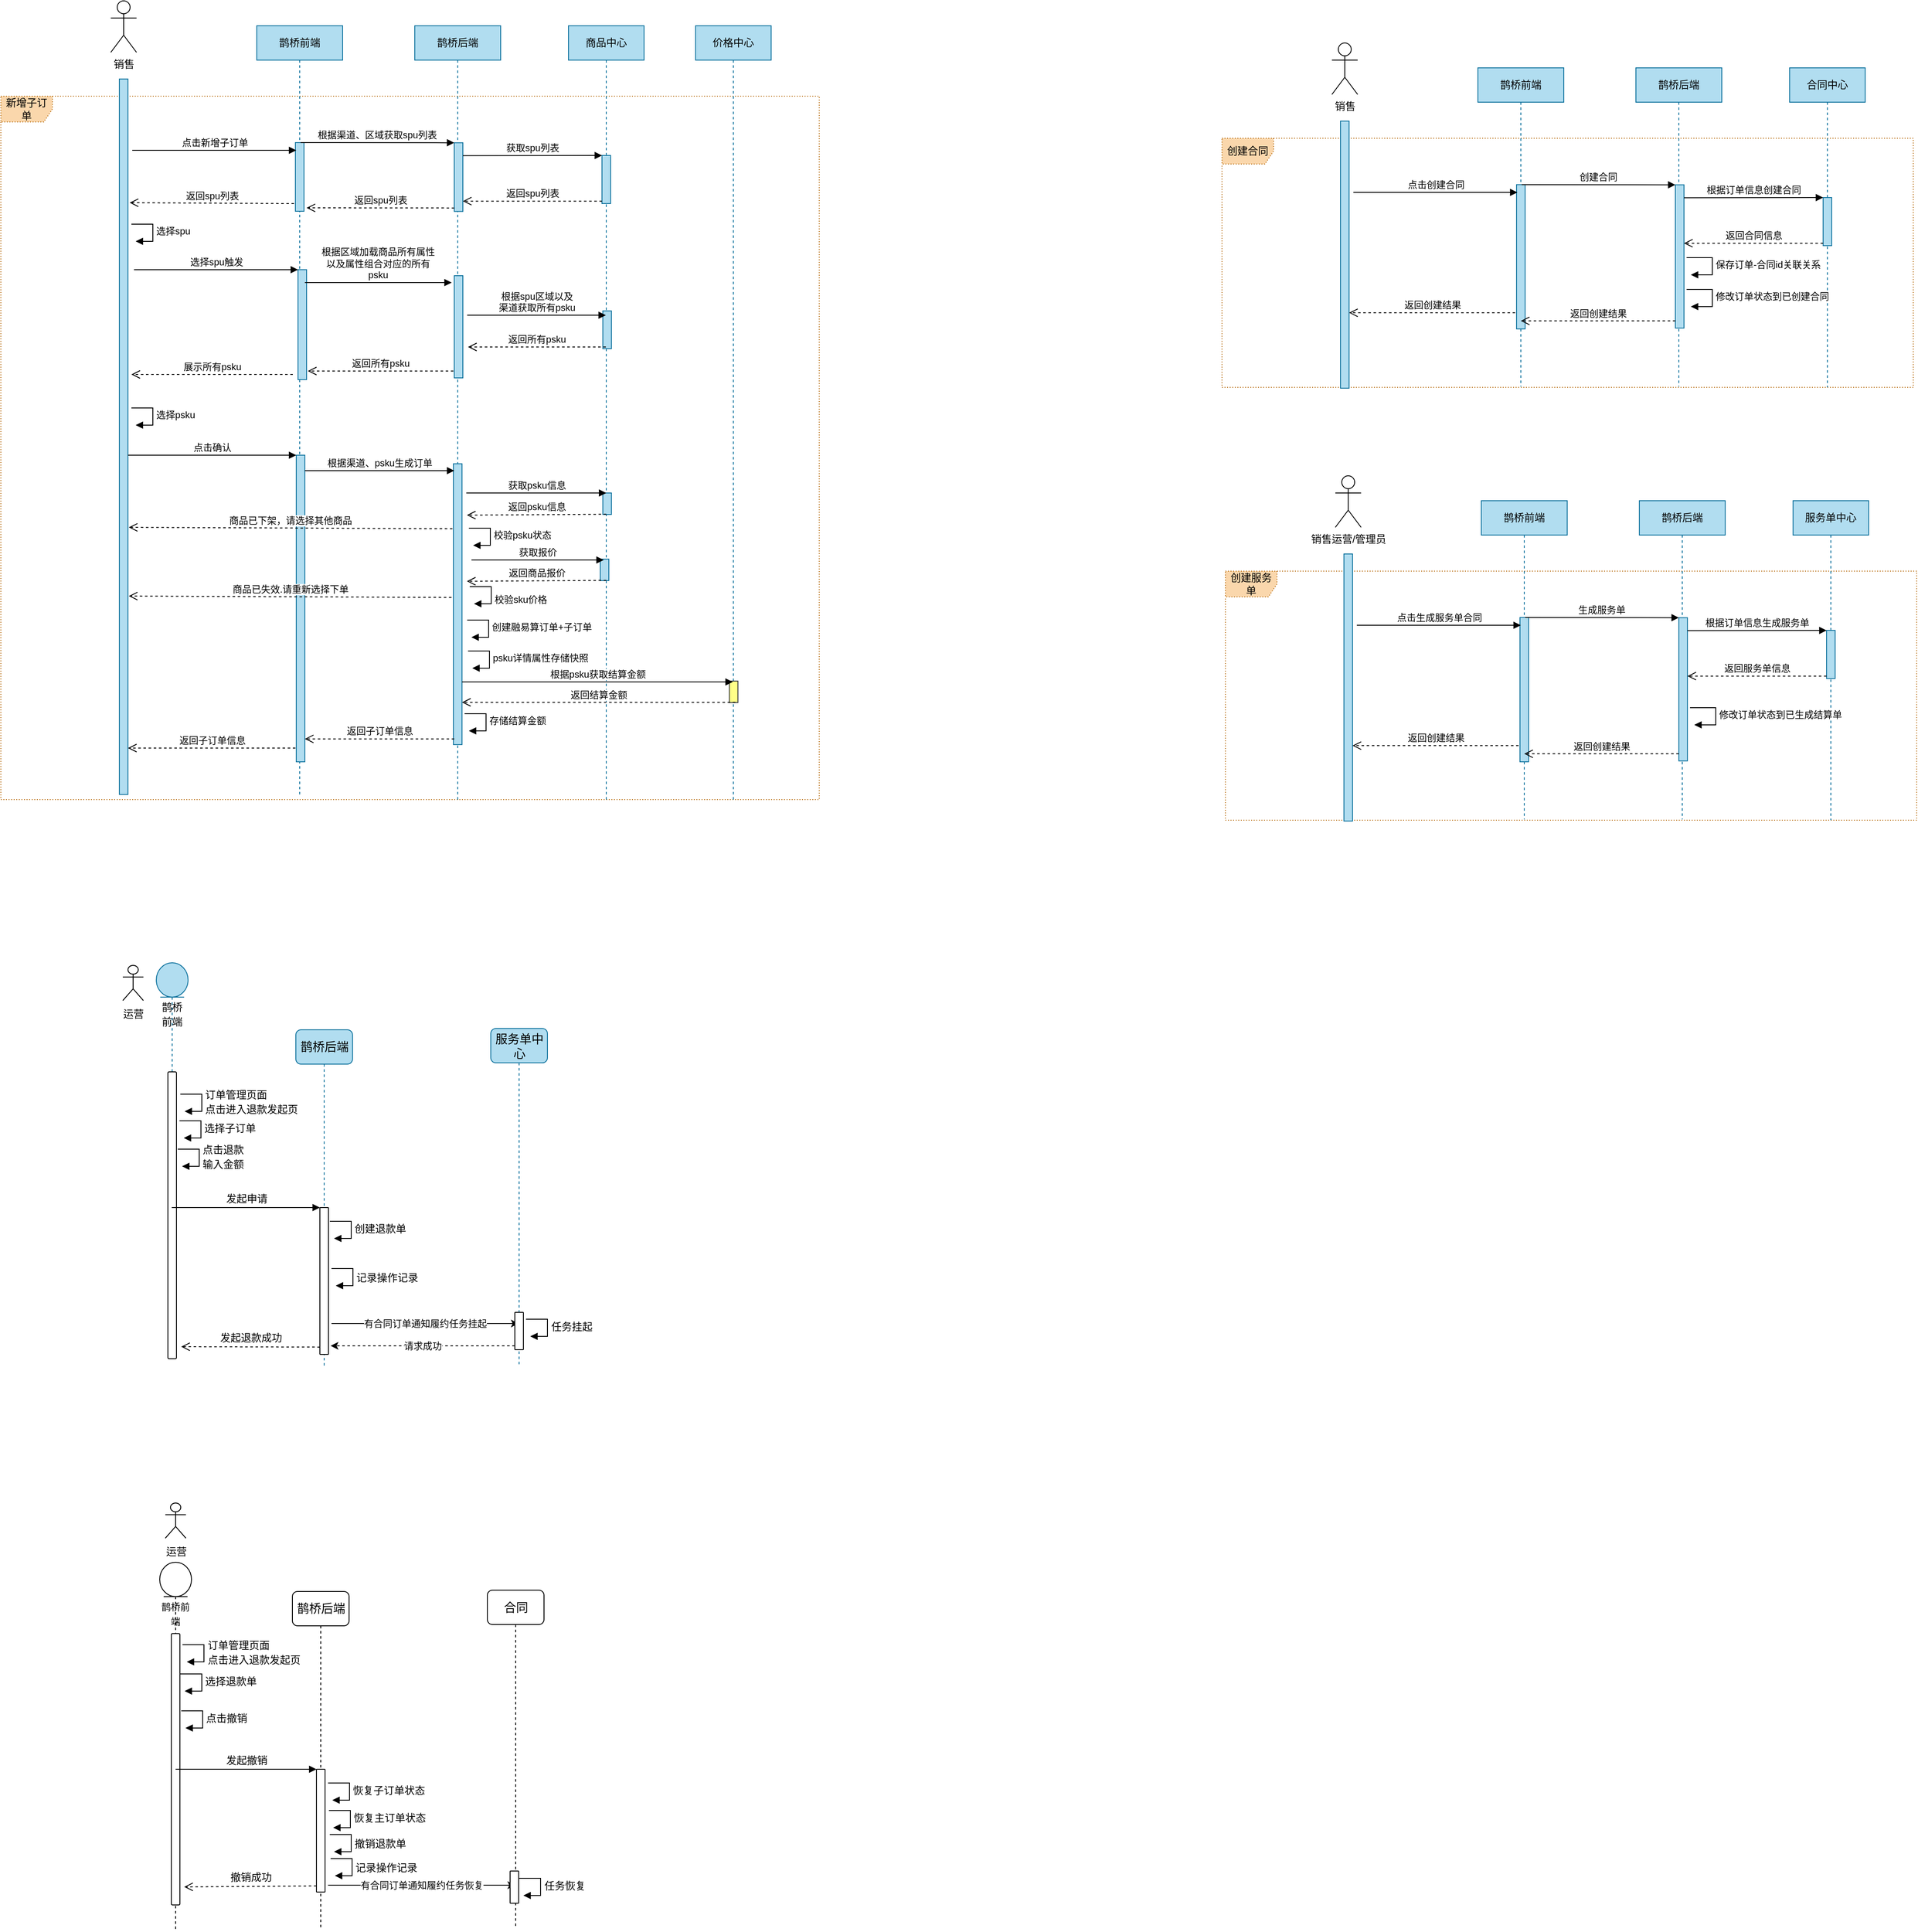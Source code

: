 <mxfile version="14.4.8" type="github">
  <diagram id="EWoy7eV_IU210vfDOsyy" name="第 1 页">
    <mxGraphModel dx="-237" dy="-1297" grid="0" gridSize="10" guides="1" tooltips="1" connect="1" arrows="1" fold="1" page="0" pageScale="1" pageWidth="827" pageHeight="1169" math="0" shadow="0">
      <root>
        <mxCell id="0" />
        <mxCell id="1" parent="0" />
        <mxCell id="JjVktP7JxLxp6lFrUHt1-1" value="新增子订单" style="shape=umlFrame;whiteSpace=wrap;html=1;fillColor=#fad7ac;strokeColor=#b46504;dashed=1;shadow=0;dashPattern=1 2;" parent="1" vertex="1">
          <mxGeometry x="1693" y="2477" width="953" height="819" as="geometry" />
        </mxCell>
        <mxCell id="JjVktP7JxLxp6lFrUHt1-2" value="鹊桥前端" style="shape=umlLifeline;perimeter=lifelinePerimeter;whiteSpace=wrap;html=1;container=1;collapsible=0;recursiveResize=0;outlineConnect=0;fillColor=#b1ddf0;strokeColor=#10739e;" parent="1" vertex="1">
          <mxGeometry x="1991" y="2395" width="100" height="897" as="geometry" />
        </mxCell>
        <mxCell id="JjVktP7JxLxp6lFrUHt1-3" value="" style="html=1;points=[];perimeter=orthogonalPerimeter;fillColor=#b1ddf0;strokeColor=#10739e;" parent="JjVktP7JxLxp6lFrUHt1-2" vertex="1">
          <mxGeometry x="45" y="136" width="10" height="80" as="geometry" />
        </mxCell>
        <mxCell id="JjVktP7JxLxp6lFrUHt1-4" value="鹊桥后端" style="shape=umlLifeline;perimeter=lifelinePerimeter;whiteSpace=wrap;html=1;container=1;collapsible=0;recursiveResize=0;outlineConnect=0;fillColor=#b1ddf0;strokeColor=#10739e;" parent="1" vertex="1">
          <mxGeometry x="2175" y="2395" width="100" height="903" as="geometry" />
        </mxCell>
        <mxCell id="JjVktP7JxLxp6lFrUHt1-5" value="" style="html=1;points=[];perimeter=orthogonalPerimeter;fillColor=#b1ddf0;strokeColor=#10739e;" parent="JjVktP7JxLxp6lFrUHt1-4" vertex="1">
          <mxGeometry x="45.99" y="136.2" width="10" height="80" as="geometry" />
        </mxCell>
        <mxCell id="JjVktP7JxLxp6lFrUHt1-6" value="根据渠道、区域获取spu列表" style="html=1;verticalAlign=bottom;endArrow=block;entryX=0;entryY=0;" parent="JjVktP7JxLxp6lFrUHt1-4" target="JjVktP7JxLxp6lFrUHt1-5" edge="1">
          <mxGeometry relative="1" as="geometry">
            <mxPoint x="-133" y="136" as="sourcePoint" />
          </mxGeometry>
        </mxCell>
        <mxCell id="JjVktP7JxLxp6lFrUHt1-7" value="" style="html=1;points=[];perimeter=orthogonalPerimeter;shadow=0;labelBackgroundColor=none;strokeColor=#10739e;fillColor=#b1ddf0;" parent="JjVktP7JxLxp6lFrUHt1-4" vertex="1">
          <mxGeometry x="45.99" y="291" width="10" height="119" as="geometry" />
        </mxCell>
        <mxCell id="JjVktP7JxLxp6lFrUHt1-8" value="" style="html=1;points=[];perimeter=orthogonalPerimeter;shadow=0;labelBackgroundColor=none;strokeColor=#10739e;fillColor=#b1ddf0;" parent="JjVktP7JxLxp6lFrUHt1-4" vertex="1">
          <mxGeometry x="45" y="510" width="10" height="327" as="geometry" />
        </mxCell>
        <mxCell id="JjVktP7JxLxp6lFrUHt1-9" value="" style="html=1;points=[];perimeter=orthogonalPerimeter;fillColor=#b1ddf0;strokeColor=#10739e;" parent="1" vertex="1">
          <mxGeometry x="1831" y="2457" width="10" height="833" as="geometry" />
        </mxCell>
        <mxCell id="JjVktP7JxLxp6lFrUHt1-10" value="销售" style="shape=umlActor;verticalLabelPosition=bottom;verticalAlign=top;html=1;" parent="1" vertex="1">
          <mxGeometry x="1821" y="2366" width="30" height="60" as="geometry" />
        </mxCell>
        <mxCell id="JjVktP7JxLxp6lFrUHt1-11" value="商品中心" style="shape=umlLifeline;perimeter=lifelinePerimeter;whiteSpace=wrap;html=1;container=1;collapsible=0;recursiveResize=0;outlineConnect=0;fillColor=#b1ddf0;strokeColor=#10739e;" parent="1" vertex="1">
          <mxGeometry x="2354" y="2395" width="88" height="901" as="geometry" />
        </mxCell>
        <mxCell id="JjVktP7JxLxp6lFrUHt1-12" value="查看订单管理订单列表" style="html=1;verticalAlign=bottom;endArrow=block;entryX=0;entryY=0;" parent="JjVktP7JxLxp6lFrUHt1-11" edge="1">
          <mxGeometry relative="1" as="geometry">
            <mxPoint x="-401" y="654" as="sourcePoint" />
          </mxGeometry>
        </mxCell>
        <mxCell id="JjVktP7JxLxp6lFrUHt1-13" value="" style="html=1;points=[];perimeter=orthogonalPerimeter;fillColor=#b1ddf0;strokeColor=#10739e;" parent="JjVktP7JxLxp6lFrUHt1-11" vertex="1">
          <mxGeometry x="39" y="151" width="10" height="56" as="geometry" />
        </mxCell>
        <mxCell id="JjVktP7JxLxp6lFrUHt1-14" value="" style="html=1;points=[];perimeter=orthogonalPerimeter;shadow=0;labelBackgroundColor=none;strokeColor=#10739e;fillColor=#b1ddf0;" parent="JjVktP7JxLxp6lFrUHt1-11" vertex="1">
          <mxGeometry x="40" y="332" width="10" height="44" as="geometry" />
        </mxCell>
        <mxCell id="JjVktP7JxLxp6lFrUHt1-15" value="" style="html=1;points=[];perimeter=orthogonalPerimeter;shadow=0;labelBackgroundColor=none;strokeColor=#10739e;fillColor=#b1ddf0;" parent="JjVktP7JxLxp6lFrUHt1-11" vertex="1">
          <mxGeometry x="40" y="544" width="10" height="25" as="geometry" />
        </mxCell>
        <mxCell id="JjVktP7JxLxp6lFrUHt1-16" value="" style="html=1;points=[];perimeter=orthogonalPerimeter;shadow=0;labelBackgroundColor=none;strokeColor=#10739e;fillColor=#b1ddf0;" parent="JjVktP7JxLxp6lFrUHt1-11" vertex="1">
          <mxGeometry x="37" y="621" width="10" height="25" as="geometry" />
        </mxCell>
        <mxCell id="JjVktP7JxLxp6lFrUHt1-17" value="返回spu列表" style="html=1;verticalAlign=bottom;endArrow=open;dashed=1;endSize=8;exitX=0;exitY=0.95;" parent="1" source="JjVktP7JxLxp6lFrUHt1-5" edge="1">
          <mxGeometry relative="1" as="geometry">
            <mxPoint x="2049" y="2607" as="targetPoint" />
          </mxGeometry>
        </mxCell>
        <mxCell id="JjVktP7JxLxp6lFrUHt1-18" value="返回spu列表" style="html=1;verticalAlign=bottom;endArrow=open;dashed=1;endSize=8;exitX=0;exitY=0.95;" parent="1" source="JjVktP7JxLxp6lFrUHt1-13" edge="1">
          <mxGeometry relative="1" as="geometry">
            <mxPoint x="2230.99" y="2599.2" as="targetPoint" />
          </mxGeometry>
        </mxCell>
        <mxCell id="JjVktP7JxLxp6lFrUHt1-19" value="获取spu列表" style="html=1;verticalAlign=bottom;endArrow=block;entryX=0;entryY=0;" parent="1" target="JjVktP7JxLxp6lFrUHt1-13" edge="1">
          <mxGeometry relative="1" as="geometry">
            <mxPoint x="2230.99" y="2546.2" as="sourcePoint" />
          </mxGeometry>
        </mxCell>
        <mxCell id="JjVktP7JxLxp6lFrUHt1-20" value="返回spu列表" style="html=1;verticalAlign=bottom;endArrow=open;dashed=1;endSize=8;exitX=-0.155;exitY=0.888;exitDx=0;exitDy=0;exitPerimeter=0;" parent="1" source="JjVktP7JxLxp6lFrUHt1-3" edge="1">
          <mxGeometry relative="1" as="geometry">
            <mxPoint x="1843" y="2601.0" as="targetPoint" />
            <mxPoint x="2014.99" y="2601.2" as="sourcePoint" />
          </mxGeometry>
        </mxCell>
        <mxCell id="JjVktP7JxLxp6lFrUHt1-21" value="选择spu" style="edgeStyle=orthogonalEdgeStyle;html=1;align=left;spacingLeft=2;endArrow=block;rounded=0;entryX=1;entryY=0;" parent="1" edge="1">
          <mxGeometry relative="1" as="geometry">
            <mxPoint x="1845" y="2626.0" as="sourcePoint" />
            <Array as="points">
              <mxPoint x="1870" y="2626" />
            </Array>
            <mxPoint x="1850" y="2646.0" as="targetPoint" />
          </mxGeometry>
        </mxCell>
        <mxCell id="JjVktP7JxLxp6lFrUHt1-22" value="" style="html=1;points=[];perimeter=orthogonalPerimeter;shadow=0;labelBackgroundColor=none;strokeColor=#10739e;fillColor=#b1ddf0;" parent="1" vertex="1">
          <mxGeometry x="2039" y="2679" width="10" height="128" as="geometry" />
        </mxCell>
        <mxCell id="JjVktP7JxLxp6lFrUHt1-23" value="选择spu触发" style="html=1;verticalAlign=bottom;endArrow=block;entryX=0;entryY=0;" parent="1" target="JjVktP7JxLxp6lFrUHt1-22" edge="1">
          <mxGeometry relative="1" as="geometry">
            <mxPoint x="1848" y="2679" as="sourcePoint" />
          </mxGeometry>
        </mxCell>
        <mxCell id="JjVktP7JxLxp6lFrUHt1-24" value="根据spu区域以及&lt;br&gt;渠道获取所有psku" style="html=1;verticalAlign=bottom;endArrow=block;" parent="1" edge="1">
          <mxGeometry relative="1" as="geometry">
            <mxPoint x="2236" y="2732" as="sourcePoint" />
            <mxPoint x="2397.5" y="2732" as="targetPoint" />
          </mxGeometry>
        </mxCell>
        <mxCell id="JjVktP7JxLxp6lFrUHt1-25" value="根据区域加载商品所有属性&lt;br&gt;以及属性组合对应的所有&lt;br&gt;psku" style="html=1;verticalAlign=bottom;endArrow=block;exitX=1.1;exitY=0.113;exitDx=0;exitDy=0;exitPerimeter=0;" parent="1" edge="1">
          <mxGeometry relative="1" as="geometry">
            <mxPoint x="2047.0" y="2694.04" as="sourcePoint" />
            <mxPoint x="2218" y="2694" as="targetPoint" />
          </mxGeometry>
        </mxCell>
        <mxCell id="JjVktP7JxLxp6lFrUHt1-27" value="返回所有psku" style="html=1;verticalAlign=bottom;endArrow=open;endSize=8;dashed=1;" parent="1" edge="1">
          <mxGeometry relative="1" as="geometry">
            <mxPoint x="2237.0" y="2769" as="targetPoint" />
            <mxPoint x="2397.5" y="2769" as="sourcePoint" />
          </mxGeometry>
        </mxCell>
        <mxCell id="JjVktP7JxLxp6lFrUHt1-28" value="返回所有psku" style="html=1;verticalAlign=bottom;endArrow=open;endSize=8;entryX=1.2;entryY=0.73;entryDx=0;entryDy=0;entryPerimeter=0;dashed=1;" parent="1" edge="1">
          <mxGeometry relative="1" as="geometry">
            <mxPoint x="2050.5" y="2797.0" as="targetPoint" />
            <mxPoint x="2220" y="2797" as="sourcePoint" />
          </mxGeometry>
        </mxCell>
        <mxCell id="JjVktP7JxLxp6lFrUHt1-29" value="展示所有psku" style="html=1;verticalAlign=bottom;endArrow=open;endSize=8;dashed=1;" parent="1" edge="1">
          <mxGeometry relative="1" as="geometry">
            <mxPoint x="1845" y="2801" as="targetPoint" />
            <mxPoint x="2033" y="2801" as="sourcePoint" />
          </mxGeometry>
        </mxCell>
        <mxCell id="JjVktP7JxLxp6lFrUHt1-33" value="选择psku" style="edgeStyle=orthogonalEdgeStyle;html=1;align=left;spacingLeft=2;endArrow=block;rounded=0;entryX=1;entryY=0;" parent="1" edge="1">
          <mxGeometry relative="1" as="geometry">
            <mxPoint x="1845" y="2840" as="sourcePoint" />
            <Array as="points">
              <mxPoint x="1870" y="2840" />
            </Array>
            <mxPoint x="1850" y="2860" as="targetPoint" />
          </mxGeometry>
        </mxCell>
        <mxCell id="JjVktP7JxLxp6lFrUHt1-35" value="" style="html=1;points=[];perimeter=orthogonalPerimeter;shadow=0;labelBackgroundColor=none;strokeColor=#10739e;fillColor=#b1ddf0;" parent="1" vertex="1">
          <mxGeometry x="2037" y="2895" width="10" height="357" as="geometry" />
        </mxCell>
        <mxCell id="JjVktP7JxLxp6lFrUHt1-36" value="校验psku状态" style="edgeStyle=orthogonalEdgeStyle;html=1;align=left;spacingLeft=2;endArrow=block;rounded=0;entryX=1;entryY=0;" parent="1" edge="1">
          <mxGeometry relative="1" as="geometry">
            <mxPoint x="2238" y="2980.0" as="sourcePoint" />
            <Array as="points">
              <mxPoint x="2263" y="2980" />
            </Array>
            <mxPoint x="2243.0" y="3000" as="targetPoint" />
          </mxGeometry>
        </mxCell>
        <mxCell id="JjVktP7JxLxp6lFrUHt1-37" value="返回子订单信息" style="html=1;verticalAlign=bottom;endArrow=open;dashed=1;endSize=8;exitX=0;exitY=0.95;" parent="1" edge="1">
          <mxGeometry relative="1" as="geometry">
            <mxPoint x="1841.0" y="3236.0" as="targetPoint" />
            <mxPoint x="2036.0" y="3236.0" as="sourcePoint" />
          </mxGeometry>
        </mxCell>
        <mxCell id="JjVktP7JxLxp6lFrUHt1-38" value="点击确认" style="html=1;verticalAlign=bottom;endArrow=block;entryX=0;entryY=0;" parent="1" target="JjVktP7JxLxp6lFrUHt1-35" edge="1">
          <mxGeometry relative="1" as="geometry">
            <mxPoint x="1841" y="2895" as="sourcePoint" />
          </mxGeometry>
        </mxCell>
        <mxCell id="JjVktP7JxLxp6lFrUHt1-39" value="返回子订单信息" style="html=1;verticalAlign=bottom;endArrow=open;dashed=1;endSize=8;exitX=0;exitY=0.95;" parent="1" edge="1">
          <mxGeometry relative="1" as="geometry">
            <mxPoint x="2047.0" y="3225.35" as="targetPoint" />
            <mxPoint x="2221" y="3225.35" as="sourcePoint" />
          </mxGeometry>
        </mxCell>
        <mxCell id="JjVktP7JxLxp6lFrUHt1-40" value="根据渠道、psku生成订单" style="html=1;verticalAlign=bottom;endArrow=block;entryX=0;entryY=0;" parent="1" edge="1">
          <mxGeometry relative="1" as="geometry">
            <mxPoint x="2047.0" y="2913.0" as="sourcePoint" />
            <mxPoint x="2221" y="2913.0" as="targetPoint" />
          </mxGeometry>
        </mxCell>
        <mxCell id="JjVktP7JxLxp6lFrUHt1-41" value="存储结算金额" style="edgeStyle=orthogonalEdgeStyle;html=1;align=left;spacingLeft=2;endArrow=block;rounded=0;entryX=1;entryY=0;" parent="1" edge="1">
          <mxGeometry relative="1" as="geometry">
            <mxPoint x="2233" y="3196.0" as="sourcePoint" />
            <Array as="points">
              <mxPoint x="2258" y="3196" />
            </Array>
            <mxPoint x="2238.0" y="3216.0" as="targetPoint" />
          </mxGeometry>
        </mxCell>
        <mxCell id="JjVktP7JxLxp6lFrUHt1-42" value="返回psku信息" style="html=1;verticalAlign=bottom;endArrow=open;dashed=1;endSize=8;exitX=0;exitY=0.95;entryX=1.07;entryY=0.478;entryDx=0;entryDy=0;entryPerimeter=0;" parent="1" edge="1">
          <mxGeometry relative="1" as="geometry">
            <mxPoint x="2235.7" y="2964.814" as="targetPoint" />
            <mxPoint x="2398" y="2963.75" as="sourcePoint" />
          </mxGeometry>
        </mxCell>
        <mxCell id="JjVktP7JxLxp6lFrUHt1-43" value="获取psku信息" style="html=1;verticalAlign=bottom;endArrow=block;entryX=0;entryY=0;" parent="1" edge="1">
          <mxGeometry relative="1" as="geometry">
            <mxPoint x="2235" y="2939" as="sourcePoint" />
            <mxPoint x="2398" y="2939" as="targetPoint" />
          </mxGeometry>
        </mxCell>
        <mxCell id="JjVktP7JxLxp6lFrUHt1-44" value="创建融易算订单+子订单" style="edgeStyle=orthogonalEdgeStyle;html=1;align=left;spacingLeft=2;endArrow=block;rounded=0;entryX=1;entryY=0;" parent="1" edge="1">
          <mxGeometry relative="1" as="geometry">
            <mxPoint x="2236" y="3087" as="sourcePoint" />
            <Array as="points">
              <mxPoint x="2261" y="3087" />
            </Array>
            <mxPoint x="2241.0" y="3107" as="targetPoint" />
          </mxGeometry>
        </mxCell>
        <mxCell id="JjVktP7JxLxp6lFrUHt1-45" value="商品已下架，请选择其他商品" style="html=1;verticalAlign=bottom;endArrow=open;dashed=1;endSize=8;exitX=-0.11;exitY=0.384;exitDx=0;exitDy=0;exitPerimeter=0;" parent="1" edge="1">
          <mxGeometry relative="1" as="geometry">
            <mxPoint x="2218.9" y="2980.6" as="sourcePoint" />
            <mxPoint x="1842.0" y="2979" as="targetPoint" />
          </mxGeometry>
        </mxCell>
        <mxCell id="JjVktP7JxLxp6lFrUHt1-46" value="返回商品报价" style="html=1;verticalAlign=bottom;endArrow=open;dashed=1;endSize=8;exitX=0;exitY=0.95;entryX=1.07;entryY=0.478;entryDx=0;entryDy=0;entryPerimeter=0;" parent="1" edge="1">
          <mxGeometry relative="1" as="geometry">
            <mxPoint x="2235.7" y="3041.814" as="targetPoint" />
            <mxPoint x="2398" y="3040.75" as="sourcePoint" />
          </mxGeometry>
        </mxCell>
        <mxCell id="JjVktP7JxLxp6lFrUHt1-47" value="获取报价" style="html=1;verticalAlign=bottom;endArrow=block;" parent="1" edge="1">
          <mxGeometry relative="1" as="geometry">
            <mxPoint x="2241" y="3017" as="sourcePoint" />
            <mxPoint x="2395" y="3017" as="targetPoint" />
          </mxGeometry>
        </mxCell>
        <mxCell id="JjVktP7JxLxp6lFrUHt1-48" value="&lt;br&gt;校验sku价格" style="edgeStyle=orthogonalEdgeStyle;html=1;align=left;spacingLeft=2;endArrow=block;rounded=0;entryX=1;entryY=0;" parent="1" edge="1">
          <mxGeometry relative="1" as="geometry">
            <mxPoint x="2239" y="3048.0" as="sourcePoint" />
            <Array as="points">
              <mxPoint x="2264" y="3048" />
            </Array>
            <mxPoint x="2244.0" y="3068.0" as="targetPoint" />
          </mxGeometry>
        </mxCell>
        <mxCell id="JjVktP7JxLxp6lFrUHt1-49" value="商品已失效.请重新选择下单" style="html=1;verticalAlign=bottom;endArrow=open;dashed=1;endSize=8;exitX=-0.222;exitY=0.675;exitDx=0;exitDy=0;exitPerimeter=0;" parent="1" edge="1">
          <mxGeometry relative="1" as="geometry">
            <mxPoint x="2217.78" y="3060.625" as="sourcePoint" />
            <mxPoint x="1842.0" y="3059" as="targetPoint" />
          </mxGeometry>
        </mxCell>
        <mxCell id="JjVktP7JxLxp6lFrUHt1-50" value="&lt;span style=&quot;text-align: left&quot;&gt;点击新增子订单&lt;/span&gt;" style="html=1;verticalAlign=bottom;endArrow=block;entryX=0;entryY=0;" parent="1" edge="1">
          <mxGeometry relative="1" as="geometry">
            <mxPoint x="1846" y="2540" as="sourcePoint" />
            <mxPoint x="2037.0" y="2540" as="targetPoint" />
          </mxGeometry>
        </mxCell>
        <mxCell id="JjVktP7JxLxp6lFrUHt1-51" value="价格中心" style="shape=umlLifeline;perimeter=lifelinePerimeter;whiteSpace=wrap;html=1;container=1;collapsible=0;recursiveResize=0;outlineConnect=0;fillColor=#b1ddf0;strokeColor=#10739e;" parent="1" vertex="1">
          <mxGeometry x="2502" y="2395" width="88" height="903" as="geometry" />
        </mxCell>
        <mxCell id="JjVktP7JxLxp6lFrUHt1-52" value="查看订单管理订单列表" style="html=1;verticalAlign=bottom;endArrow=block;entryX=0;entryY=0;" parent="JjVktP7JxLxp6lFrUHt1-51" edge="1">
          <mxGeometry relative="1" as="geometry">
            <mxPoint x="-401" y="654" as="sourcePoint" />
          </mxGeometry>
        </mxCell>
        <mxCell id="JjVktP7JxLxp6lFrUHt1-60" value="" style="html=1;points=[];perimeter=orthogonalPerimeter;shadow=0;labelBackgroundColor=none;strokeColor=#36393d;fillColor=#ffff88;" parent="JjVktP7JxLxp6lFrUHt1-51" vertex="1">
          <mxGeometry x="39.3" y="763" width="10" height="25" as="geometry" />
        </mxCell>
        <mxCell id="JjVktP7JxLxp6lFrUHt1-61" value="返回结算金额" style="html=1;verticalAlign=bottom;endArrow=open;dashed=1;endSize=8;exitX=0;exitY=0.95;" parent="JjVktP7JxLxp6lFrUHt1-51" edge="1">
          <mxGeometry relative="1" as="geometry">
            <mxPoint x="-272" y="787.75" as="targetPoint" />
            <mxPoint x="46.3" y="787.75" as="sourcePoint" />
          </mxGeometry>
        </mxCell>
        <mxCell id="JjVktP7JxLxp6lFrUHt1-62" value="根据psku获取结算金额" style="html=1;verticalAlign=bottom;endArrow=block;" parent="JjVktP7JxLxp6lFrUHt1-51" edge="1">
          <mxGeometry relative="1" as="geometry">
            <mxPoint x="-272" y="764" as="sourcePoint" />
            <mxPoint x="43.3" y="764" as="targetPoint" />
          </mxGeometry>
        </mxCell>
        <mxCell id="JjVktP7JxLxp6lFrUHt1-63" value="psku详情属性存储快照" style="edgeStyle=orthogonalEdgeStyle;html=1;align=left;spacingLeft=2;endArrow=block;rounded=0;entryX=1;entryY=0;" parent="1" edge="1">
          <mxGeometry relative="1" as="geometry">
            <mxPoint x="2237" y="3123.0" as="sourcePoint" />
            <Array as="points">
              <mxPoint x="2262" y="3123" />
            </Array>
            <mxPoint x="2242.0" y="3143.0" as="targetPoint" />
          </mxGeometry>
        </mxCell>
        <mxCell id="HrzSHO9EZ1o8D34AMA1Z-1" value="创建合同" style="shape=umlFrame;whiteSpace=wrap;html=1;fillColor=#fad7ac;strokeColor=#b46504;dashed=1;shadow=0;dashPattern=1 2;" vertex="1" parent="1">
          <mxGeometry x="3115" y="2526" width="805" height="290" as="geometry" />
        </mxCell>
        <mxCell id="HrzSHO9EZ1o8D34AMA1Z-2" value="鹊桥前端" style="shape=umlLifeline;perimeter=lifelinePerimeter;whiteSpace=wrap;html=1;container=1;collapsible=0;recursiveResize=0;outlineConnect=0;fillColor=#b1ddf0;strokeColor=#10739e;" vertex="1" parent="1">
          <mxGeometry x="3413" y="2444" width="100" height="371" as="geometry" />
        </mxCell>
        <mxCell id="HrzSHO9EZ1o8D34AMA1Z-3" value="" style="html=1;points=[];perimeter=orthogonalPerimeter;fillColor=#b1ddf0;strokeColor=#10739e;" vertex="1" parent="HrzSHO9EZ1o8D34AMA1Z-2">
          <mxGeometry x="45" y="136" width="10" height="168" as="geometry" />
        </mxCell>
        <mxCell id="HrzSHO9EZ1o8D34AMA1Z-4" value="鹊桥后端" style="shape=umlLifeline;perimeter=lifelinePerimeter;whiteSpace=wrap;html=1;container=1;collapsible=0;recursiveResize=0;outlineConnect=0;fillColor=#b1ddf0;strokeColor=#10739e;" vertex="1" parent="1">
          <mxGeometry x="3597" y="2444" width="100" height="371" as="geometry" />
        </mxCell>
        <mxCell id="HrzSHO9EZ1o8D34AMA1Z-5" value="" style="html=1;points=[];perimeter=orthogonalPerimeter;fillColor=#b1ddf0;strokeColor=#10739e;" vertex="1" parent="HrzSHO9EZ1o8D34AMA1Z-4">
          <mxGeometry x="45.99" y="136.2" width="10" height="166.8" as="geometry" />
        </mxCell>
        <mxCell id="HrzSHO9EZ1o8D34AMA1Z-6" value="创建合同" style="html=1;verticalAlign=bottom;endArrow=block;entryX=0;entryY=0;" edge="1" parent="HrzSHO9EZ1o8D34AMA1Z-4" target="HrzSHO9EZ1o8D34AMA1Z-5">
          <mxGeometry relative="1" as="geometry">
            <mxPoint x="-133" y="136" as="sourcePoint" />
          </mxGeometry>
        </mxCell>
        <mxCell id="HrzSHO9EZ1o8D34AMA1Z-9" value="" style="html=1;points=[];perimeter=orthogonalPerimeter;fillColor=#b1ddf0;strokeColor=#10739e;" vertex="1" parent="1">
          <mxGeometry x="3253" y="2506" width="10" height="311" as="geometry" />
        </mxCell>
        <mxCell id="HrzSHO9EZ1o8D34AMA1Z-10" value="销售" style="shape=umlActor;verticalLabelPosition=bottom;verticalAlign=top;html=1;" vertex="1" parent="1">
          <mxGeometry x="3243" y="2415" width="30" height="60" as="geometry" />
        </mxCell>
        <mxCell id="HrzSHO9EZ1o8D34AMA1Z-11" value="合同中心" style="shape=umlLifeline;perimeter=lifelinePerimeter;whiteSpace=wrap;html=1;container=1;collapsible=0;recursiveResize=0;outlineConnect=0;fillColor=#b1ddf0;strokeColor=#10739e;" vertex="1" parent="1">
          <mxGeometry x="3776" y="2444" width="88" height="372" as="geometry" />
        </mxCell>
        <mxCell id="HrzSHO9EZ1o8D34AMA1Z-12" value="查看订单管理订单列表" style="html=1;verticalAlign=bottom;endArrow=block;entryX=0;entryY=0;" edge="1" parent="HrzSHO9EZ1o8D34AMA1Z-11">
          <mxGeometry relative="1" as="geometry">
            <mxPoint x="-401" y="654" as="sourcePoint" />
          </mxGeometry>
        </mxCell>
        <mxCell id="HrzSHO9EZ1o8D34AMA1Z-13" value="" style="html=1;points=[];perimeter=orthogonalPerimeter;fillColor=#b1ddf0;strokeColor=#10739e;" vertex="1" parent="HrzSHO9EZ1o8D34AMA1Z-11">
          <mxGeometry x="39" y="151" width="10" height="56" as="geometry" />
        </mxCell>
        <mxCell id="HrzSHO9EZ1o8D34AMA1Z-17" value="返回创建结果" style="html=1;verticalAlign=bottom;endArrow=open;dashed=1;endSize=8;exitX=0;exitY=0.95;" edge="1" parent="1" source="HrzSHO9EZ1o8D34AMA1Z-5" target="HrzSHO9EZ1o8D34AMA1Z-2">
          <mxGeometry relative="1" as="geometry">
            <mxPoint x="3471" y="2656" as="targetPoint" />
          </mxGeometry>
        </mxCell>
        <mxCell id="HrzSHO9EZ1o8D34AMA1Z-18" value="返回合同信息" style="html=1;verticalAlign=bottom;endArrow=open;dashed=1;endSize=8;exitX=0;exitY=0.95;" edge="1" parent="1" source="HrzSHO9EZ1o8D34AMA1Z-13">
          <mxGeometry relative="1" as="geometry">
            <mxPoint x="3652.99" y="2648.2" as="targetPoint" />
          </mxGeometry>
        </mxCell>
        <mxCell id="HrzSHO9EZ1o8D34AMA1Z-19" value="根据订单信息创建合同" style="html=1;verticalAlign=bottom;endArrow=block;entryX=0;entryY=0;" edge="1" parent="1" target="HrzSHO9EZ1o8D34AMA1Z-13">
          <mxGeometry relative="1" as="geometry">
            <mxPoint x="3652.99" y="2595.2" as="sourcePoint" />
          </mxGeometry>
        </mxCell>
        <mxCell id="HrzSHO9EZ1o8D34AMA1Z-20" value="返回创建结果" style="html=1;verticalAlign=bottom;endArrow=open;dashed=1;endSize=8;exitX=-0.155;exitY=0.888;exitDx=0;exitDy=0;exitPerimeter=0;" edge="1" parent="1" source="HrzSHO9EZ1o8D34AMA1Z-3" target="HrzSHO9EZ1o8D34AMA1Z-9">
          <mxGeometry relative="1" as="geometry">
            <mxPoint x="3265" y="2650.0" as="targetPoint" />
            <mxPoint x="3436.99" y="2650.2" as="sourcePoint" />
          </mxGeometry>
        </mxCell>
        <mxCell id="HrzSHO9EZ1o8D34AMA1Z-45" value="&lt;span style=&quot;text-align: left&quot;&gt;点击创建合同&lt;/span&gt;" style="html=1;verticalAlign=bottom;endArrow=block;entryX=0;entryY=0;" edge="1" parent="1">
          <mxGeometry relative="1" as="geometry">
            <mxPoint x="3268" y="2589" as="sourcePoint" />
            <mxPoint x="3459.0" y="2589" as="targetPoint" />
          </mxGeometry>
        </mxCell>
        <mxCell id="HrzSHO9EZ1o8D34AMA1Z-53" value="修改订单状态到已创建合同" style="edgeStyle=orthogonalEdgeStyle;html=1;align=left;spacingLeft=2;endArrow=block;rounded=0;entryX=1;entryY=0;" edge="1" parent="1">
          <mxGeometry relative="1" as="geometry">
            <mxPoint x="3656" y="2702" as="sourcePoint" />
            <Array as="points">
              <mxPoint x="3686" y="2702" />
            </Array>
            <mxPoint x="3661" y="2722" as="targetPoint" />
          </mxGeometry>
        </mxCell>
        <mxCell id="HrzSHO9EZ1o8D34AMA1Z-54" value="保存订单-合同id关联关系" style="edgeStyle=orthogonalEdgeStyle;html=1;align=left;spacingLeft=2;endArrow=block;rounded=0;entryX=1;entryY=0;" edge="1" parent="1">
          <mxGeometry relative="1" as="geometry">
            <mxPoint x="3656" y="2665" as="sourcePoint" />
            <Array as="points">
              <mxPoint x="3686" y="2665" />
            </Array>
            <mxPoint x="3661" y="2685" as="targetPoint" />
          </mxGeometry>
        </mxCell>
        <mxCell id="HrzSHO9EZ1o8D34AMA1Z-56" value="创建服务单" style="shape=umlFrame;whiteSpace=wrap;html=1;fillColor=#fad7ac;strokeColor=#b46504;dashed=1;shadow=0;dashPattern=1 2;" vertex="1" parent="1">
          <mxGeometry x="3119" y="3030" width="805" height="290" as="geometry" />
        </mxCell>
        <mxCell id="HrzSHO9EZ1o8D34AMA1Z-57" value="鹊桥前端" style="shape=umlLifeline;perimeter=lifelinePerimeter;whiteSpace=wrap;html=1;container=1;collapsible=0;recursiveResize=0;outlineConnect=0;fillColor=#b1ddf0;strokeColor=#10739e;" vertex="1" parent="1">
          <mxGeometry x="3417" y="2948" width="100" height="371" as="geometry" />
        </mxCell>
        <mxCell id="HrzSHO9EZ1o8D34AMA1Z-58" value="" style="html=1;points=[];perimeter=orthogonalPerimeter;fillColor=#b1ddf0;strokeColor=#10739e;" vertex="1" parent="HrzSHO9EZ1o8D34AMA1Z-57">
          <mxGeometry x="45" y="136" width="10" height="168" as="geometry" />
        </mxCell>
        <mxCell id="HrzSHO9EZ1o8D34AMA1Z-59" value="鹊桥后端" style="shape=umlLifeline;perimeter=lifelinePerimeter;whiteSpace=wrap;html=1;container=1;collapsible=0;recursiveResize=0;outlineConnect=0;fillColor=#b1ddf0;strokeColor=#10739e;" vertex="1" parent="1">
          <mxGeometry x="3601" y="2948" width="100" height="371" as="geometry" />
        </mxCell>
        <mxCell id="HrzSHO9EZ1o8D34AMA1Z-60" value="" style="html=1;points=[];perimeter=orthogonalPerimeter;fillColor=#b1ddf0;strokeColor=#10739e;" vertex="1" parent="HrzSHO9EZ1o8D34AMA1Z-59">
          <mxGeometry x="45.99" y="136.2" width="10" height="166.8" as="geometry" />
        </mxCell>
        <mxCell id="HrzSHO9EZ1o8D34AMA1Z-61" value="生成服务单" style="html=1;verticalAlign=bottom;endArrow=block;entryX=0;entryY=0;" edge="1" parent="HrzSHO9EZ1o8D34AMA1Z-59" target="HrzSHO9EZ1o8D34AMA1Z-60">
          <mxGeometry relative="1" as="geometry">
            <mxPoint x="-133" y="136" as="sourcePoint" />
          </mxGeometry>
        </mxCell>
        <mxCell id="HrzSHO9EZ1o8D34AMA1Z-62" value="" style="html=1;points=[];perimeter=orthogonalPerimeter;fillColor=#b1ddf0;strokeColor=#10739e;" vertex="1" parent="1">
          <mxGeometry x="3257" y="3010" width="10" height="311" as="geometry" />
        </mxCell>
        <mxCell id="HrzSHO9EZ1o8D34AMA1Z-63" value="销售运营/管理员" style="shape=umlActor;verticalLabelPosition=bottom;verticalAlign=top;html=1;" vertex="1" parent="1">
          <mxGeometry x="3247" y="2919" width="30" height="60" as="geometry" />
        </mxCell>
        <mxCell id="HrzSHO9EZ1o8D34AMA1Z-64" value="服务单中心" style="shape=umlLifeline;perimeter=lifelinePerimeter;whiteSpace=wrap;html=1;container=1;collapsible=0;recursiveResize=0;outlineConnect=0;fillColor=#b1ddf0;strokeColor=#10739e;" vertex="1" parent="1">
          <mxGeometry x="3780" y="2948" width="88" height="372" as="geometry" />
        </mxCell>
        <mxCell id="HrzSHO9EZ1o8D34AMA1Z-65" value="查看订单管理订单列表" style="html=1;verticalAlign=bottom;endArrow=block;entryX=0;entryY=0;" edge="1" parent="HrzSHO9EZ1o8D34AMA1Z-64">
          <mxGeometry relative="1" as="geometry">
            <mxPoint x="-401" y="654" as="sourcePoint" />
          </mxGeometry>
        </mxCell>
        <mxCell id="HrzSHO9EZ1o8D34AMA1Z-66" value="" style="html=1;points=[];perimeter=orthogonalPerimeter;fillColor=#b1ddf0;strokeColor=#10739e;" vertex="1" parent="HrzSHO9EZ1o8D34AMA1Z-64">
          <mxGeometry x="39" y="151" width="10" height="56" as="geometry" />
        </mxCell>
        <mxCell id="HrzSHO9EZ1o8D34AMA1Z-67" value="返回创建结果" style="html=1;verticalAlign=bottom;endArrow=open;dashed=1;endSize=8;exitX=0;exitY=0.95;" edge="1" parent="1" source="HrzSHO9EZ1o8D34AMA1Z-60" target="HrzSHO9EZ1o8D34AMA1Z-57">
          <mxGeometry relative="1" as="geometry">
            <mxPoint x="3475" y="3160" as="targetPoint" />
          </mxGeometry>
        </mxCell>
        <mxCell id="HrzSHO9EZ1o8D34AMA1Z-68" value="返回服务单信息" style="html=1;verticalAlign=bottom;endArrow=open;dashed=1;endSize=8;exitX=0;exitY=0.95;" edge="1" parent="1" source="HrzSHO9EZ1o8D34AMA1Z-66">
          <mxGeometry relative="1" as="geometry">
            <mxPoint x="3656.99" y="3152.2" as="targetPoint" />
          </mxGeometry>
        </mxCell>
        <mxCell id="HrzSHO9EZ1o8D34AMA1Z-69" value="根据订单信息生成服务单" style="html=1;verticalAlign=bottom;endArrow=block;entryX=0;entryY=0;" edge="1" parent="1" target="HrzSHO9EZ1o8D34AMA1Z-66">
          <mxGeometry relative="1" as="geometry">
            <mxPoint x="3656.99" y="3099.2" as="sourcePoint" />
          </mxGeometry>
        </mxCell>
        <mxCell id="HrzSHO9EZ1o8D34AMA1Z-70" value="返回创建结果" style="html=1;verticalAlign=bottom;endArrow=open;dashed=1;endSize=8;exitX=-0.155;exitY=0.888;exitDx=0;exitDy=0;exitPerimeter=0;" edge="1" parent="1" source="HrzSHO9EZ1o8D34AMA1Z-58" target="HrzSHO9EZ1o8D34AMA1Z-62">
          <mxGeometry relative="1" as="geometry">
            <mxPoint x="3269" y="3154.0" as="targetPoint" />
            <mxPoint x="3440.99" y="3154.2" as="sourcePoint" />
          </mxGeometry>
        </mxCell>
        <mxCell id="HrzSHO9EZ1o8D34AMA1Z-71" value="&lt;span style=&quot;text-align: left&quot;&gt;点击生成服务单合同&lt;/span&gt;" style="html=1;verticalAlign=bottom;endArrow=block;entryX=0;entryY=0;" edge="1" parent="1">
          <mxGeometry relative="1" as="geometry">
            <mxPoint x="3272" y="3093" as="sourcePoint" />
            <mxPoint x="3463.0" y="3093" as="targetPoint" />
          </mxGeometry>
        </mxCell>
        <mxCell id="HrzSHO9EZ1o8D34AMA1Z-72" value="修改订单状态到已生成结算单" style="edgeStyle=orthogonalEdgeStyle;html=1;align=left;spacingLeft=2;endArrow=block;rounded=0;entryX=1;entryY=0;" edge="1" parent="1">
          <mxGeometry relative="1" as="geometry">
            <mxPoint x="3660" y="3189" as="sourcePoint" />
            <Array as="points">
              <mxPoint x="3690" y="3189" />
            </Array>
            <mxPoint x="3665" y="3209" as="targetPoint" />
          </mxGeometry>
        </mxCell>
        <mxCell id="HrzSHO9EZ1o8D34AMA1Z-75" value="&lt;font style=&quot;font-size: 12px&quot;&gt;鹊桥前端&lt;/font&gt;" style="shape=umlLifeline;participant=umlEntity;perimeter=lifelinePerimeter;whiteSpace=wrap;html=1;container=1;collapsible=0;recursiveResize=0;verticalAlign=top;spacingTop=36;outlineConnect=0;rounded=1;shadow=0;glass=0;labelBackgroundColor=none;sketch=0;strokeWidth=1;fontSize=14;fillColor=#b1ddf0;strokeColor=#10739e;" vertex="1" parent="1">
          <mxGeometry x="1874" y="3486" width="37" height="429" as="geometry" />
        </mxCell>
        <mxCell id="HrzSHO9EZ1o8D34AMA1Z-76" value="" style="html=1;points=[];perimeter=orthogonalPerimeter;rounded=1;shadow=0;glass=0;labelBackgroundColor=none;sketch=0;strokeWidth=1;fontSize=14;" vertex="1" parent="1">
          <mxGeometry x="1887.5" y="3613" width="10" height="334" as="geometry" />
        </mxCell>
        <mxCell id="HrzSHO9EZ1o8D34AMA1Z-77" value="&lt;font style=&quot;font-size: 12px&quot;&gt;运营&lt;/font&gt;" style="shape=umlActor;verticalLabelPosition=bottom;verticalAlign=top;html=1;rounded=1;shadow=0;glass=0;labelBackgroundColor=none;sketch=0;strokeWidth=1;fontSize=14;" vertex="1" parent="1">
          <mxGeometry x="1835" y="3489" width="24" height="41" as="geometry" />
        </mxCell>
        <mxCell id="HrzSHO9EZ1o8D34AMA1Z-78" value="鹊桥后端" style="shape=umlLifeline;perimeter=lifelinePerimeter;whiteSpace=wrap;html=1;container=1;collapsible=0;recursiveResize=0;outlineConnect=0;rounded=1;shadow=0;glass=0;labelBackgroundColor=none;sketch=0;strokeWidth=1;fontSize=14;fillColor=#b1ddf0;strokeColor=#10739e;" vertex="1" parent="1">
          <mxGeometry x="2036.5" y="3564" width="66" height="391" as="geometry" />
        </mxCell>
        <mxCell id="HrzSHO9EZ1o8D34AMA1Z-79" value="" style="html=1;points=[];perimeter=orthogonalPerimeter;rounded=1;shadow=0;glass=0;labelBackgroundColor=none;sketch=0;strokeWidth=1;fontSize=14;arcSize=5;" vertex="1" parent="HrzSHO9EZ1o8D34AMA1Z-78">
          <mxGeometry x="28" y="207" width="10" height="171" as="geometry" />
        </mxCell>
        <mxCell id="HrzSHO9EZ1o8D34AMA1Z-80" value="" style="endArrow=classic;html=1;fontSize=14;" edge="1" parent="HrzSHO9EZ1o8D34AMA1Z-78" target="HrzSHO9EZ1o8D34AMA1Z-82">
          <mxGeometry relative="1" as="geometry">
            <mxPoint x="41.5" y="342" as="sourcePoint" />
            <mxPoint x="141.5" y="342" as="targetPoint" />
          </mxGeometry>
        </mxCell>
        <mxCell id="HrzSHO9EZ1o8D34AMA1Z-81" value="有合同订单通知履约任务挂起" style="edgeLabel;resizable=0;html=1;align=center;verticalAlign=middle;" connectable="0" vertex="1" parent="HrzSHO9EZ1o8D34AMA1Z-80">
          <mxGeometry relative="1" as="geometry" />
        </mxCell>
        <mxCell id="HrzSHO9EZ1o8D34AMA1Z-82" value="服务单中心" style="shape=umlLifeline;perimeter=lifelinePerimeter;whiteSpace=wrap;html=1;container=1;collapsible=0;recursiveResize=0;outlineConnect=0;rounded=1;shadow=0;glass=0;labelBackgroundColor=none;sketch=0;strokeWidth=1;fontSize=14;fillColor=#b1ddf0;strokeColor=#10739e;" vertex="1" parent="1">
          <mxGeometry x="2263.5" y="3562.5" width="66" height="394" as="geometry" />
        </mxCell>
        <mxCell id="HrzSHO9EZ1o8D34AMA1Z-83" value="" style="html=1;points=[];perimeter=orthogonalPerimeter;rounded=1;shadow=0;glass=0;labelBackgroundColor=none;sketch=0;strokeWidth=1;fontSize=14;arcSize=5;" vertex="1" parent="HrzSHO9EZ1o8D34AMA1Z-82">
          <mxGeometry x="28" y="330.5" width="10" height="43.5" as="geometry" />
        </mxCell>
        <mxCell id="HrzSHO9EZ1o8D34AMA1Z-84" value="&lt;font style=&quot;font-size: 12px&quot;&gt;发起申请&lt;/font&gt;" style="html=1;verticalAlign=bottom;endArrow=block;entryX=0;entryY=0;fontSize=14;" edge="1" parent="1" target="HrzSHO9EZ1o8D34AMA1Z-79">
          <mxGeometry relative="1" as="geometry">
            <mxPoint x="1892" y="3771" as="sourcePoint" />
          </mxGeometry>
        </mxCell>
        <mxCell id="HrzSHO9EZ1o8D34AMA1Z-85" value="&lt;font style=&quot;font-size: 12px&quot;&gt;创建退款单&lt;/font&gt;" style="edgeStyle=orthogonalEdgeStyle;html=1;align=left;spacingLeft=2;endArrow=block;rounded=0;entryX=1;entryY=0;fontSize=14;" edge="1" parent="1">
          <mxGeometry relative="1" as="geometry">
            <mxPoint x="2076" y="3787" as="sourcePoint" />
            <Array as="points">
              <mxPoint x="2101" y="3787" />
            </Array>
            <mxPoint x="2081" y="3807" as="targetPoint" />
          </mxGeometry>
        </mxCell>
        <mxCell id="HrzSHO9EZ1o8D34AMA1Z-86" value="&lt;font style=&quot;font-size: 12px&quot;&gt;记录操作记录&lt;/font&gt;" style="edgeStyle=orthogonalEdgeStyle;html=1;align=left;spacingLeft=2;endArrow=block;rounded=0;entryX=1;entryY=0;fontSize=14;" edge="1" parent="1">
          <mxGeometry x="0.077" relative="1" as="geometry">
            <mxPoint x="2078" y="3842" as="sourcePoint" />
            <Array as="points">
              <mxPoint x="2103" y="3842" />
            </Array>
            <mxPoint x="2083" y="3862" as="targetPoint" />
            <mxPoint as="offset" />
          </mxGeometry>
        </mxCell>
        <mxCell id="HrzSHO9EZ1o8D34AMA1Z-87" value="&lt;font style=&quot;font-size: 12px&quot;&gt;发起退款成功&lt;/font&gt;" style="html=1;verticalAlign=bottom;endArrow=open;dashed=1;endSize=8;exitX=0;exitY=0.95;fontSize=14;" edge="1" parent="1" source="HrzSHO9EZ1o8D34AMA1Z-79">
          <mxGeometry relative="1" as="geometry">
            <mxPoint x="1903" y="3933" as="targetPoint" />
          </mxGeometry>
        </mxCell>
        <mxCell id="HrzSHO9EZ1o8D34AMA1Z-88" value="&lt;font style=&quot;font-size: 12px&quot;&gt;订单管理页面&lt;br&gt;点击进入退款发起页&lt;/font&gt;" style="edgeStyle=orthogonalEdgeStyle;html=1;align=left;spacingLeft=2;endArrow=block;rounded=0;entryX=1;entryY=0;fontSize=14;" edge="1" parent="1">
          <mxGeometry x="0.015" relative="1" as="geometry">
            <mxPoint x="1902" y="3639" as="sourcePoint" />
            <Array as="points">
              <mxPoint x="1927" y="3639" />
            </Array>
            <mxPoint x="1907" y="3659" as="targetPoint" />
            <mxPoint as="offset" />
          </mxGeometry>
        </mxCell>
        <mxCell id="HrzSHO9EZ1o8D34AMA1Z-89" value="&lt;font style=&quot;font-size: 12px&quot;&gt;&lt;span style=&quot;text-align: center&quot;&gt;点击退款&lt;/span&gt;&lt;br style=&quot;text-align: center&quot;&gt;&lt;span style=&quot;text-align: center&quot;&gt;输入金额&lt;/span&gt;&lt;/font&gt;" style="edgeStyle=orthogonalEdgeStyle;html=1;align=left;spacingLeft=2;endArrow=block;rounded=0;entryX=1;entryY=0;fontSize=14;" edge="1" parent="1">
          <mxGeometry x="0.015" relative="1" as="geometry">
            <mxPoint x="1899" y="3703" as="sourcePoint" />
            <Array as="points">
              <mxPoint x="1924" y="3703" />
            </Array>
            <mxPoint x="1904" y="3723" as="targetPoint" />
            <mxPoint as="offset" />
          </mxGeometry>
        </mxCell>
        <mxCell id="HrzSHO9EZ1o8D34AMA1Z-90" value="&lt;font style=&quot;font-size: 12px&quot;&gt;任务挂起&lt;/font&gt;" style="edgeStyle=orthogonalEdgeStyle;html=1;align=left;spacingLeft=2;endArrow=block;rounded=0;entryX=1;entryY=0;fontSize=14;" edge="1" parent="1">
          <mxGeometry relative="1" as="geometry">
            <mxPoint x="2304.5" y="3901" as="sourcePoint" />
            <Array as="points">
              <mxPoint x="2329.5" y="3901" />
            </Array>
            <mxPoint x="2309.5" y="3921" as="targetPoint" />
          </mxGeometry>
        </mxCell>
        <mxCell id="HrzSHO9EZ1o8D34AMA1Z-91" value="&lt;font style=&quot;font-size: 12px&quot;&gt;选择子订单&lt;/font&gt;" style="edgeStyle=orthogonalEdgeStyle;html=1;align=left;spacingLeft=2;endArrow=block;rounded=0;entryX=1;entryY=0;fontSize=14;" edge="1" parent="1">
          <mxGeometry x="0.015" relative="1" as="geometry">
            <mxPoint x="1901" y="3670" as="sourcePoint" />
            <Array as="points">
              <mxPoint x="1926" y="3670" />
            </Array>
            <mxPoint x="1906" y="3690" as="targetPoint" />
            <mxPoint as="offset" />
          </mxGeometry>
        </mxCell>
        <mxCell id="HrzSHO9EZ1o8D34AMA1Z-95" value="请求成功" style="edgeStyle=orthogonalEdgeStyle;rounded=0;orthogonalLoop=1;jettySize=auto;html=1;dashed=1;" edge="1" parent="1" source="HrzSHO9EZ1o8D34AMA1Z-83">
          <mxGeometry relative="1" as="geometry">
            <mxPoint x="2077" y="3932" as="targetPoint" />
            <Array as="points">
              <mxPoint x="2297" y="3932" />
              <mxPoint x="2183" y="3932" />
            </Array>
          </mxGeometry>
        </mxCell>
        <mxCell id="HrzSHO9EZ1o8D34AMA1Z-96" value="&lt;font style=&quot;font-size: 11px&quot;&gt;鹊桥前端&lt;/font&gt;" style="shape=umlLifeline;participant=umlEntity;perimeter=lifelinePerimeter;whiteSpace=wrap;html=1;container=1;collapsible=0;recursiveResize=0;verticalAlign=top;spacingTop=36;outlineConnect=0;rounded=1;shadow=0;glass=0;labelBackgroundColor=none;sketch=0;strokeWidth=1;fontSize=14;" vertex="1" parent="1">
          <mxGeometry x="1878" y="4184" width="37" height="429" as="geometry" />
        </mxCell>
        <mxCell id="HrzSHO9EZ1o8D34AMA1Z-97" value="" style="html=1;points=[];perimeter=orthogonalPerimeter;rounded=1;shadow=0;glass=0;labelBackgroundColor=none;sketch=0;strokeWidth=1;fontSize=14;" vertex="1" parent="1">
          <mxGeometry x="1891.5" y="4267" width="10" height="316" as="geometry" />
        </mxCell>
        <mxCell id="HrzSHO9EZ1o8D34AMA1Z-98" value="&lt;font style=&quot;font-size: 12px&quot;&gt;运营&lt;/font&gt;" style="shape=umlActor;verticalLabelPosition=bottom;verticalAlign=top;html=1;rounded=1;shadow=0;glass=0;labelBackgroundColor=none;sketch=0;strokeWidth=1;fontSize=14;" vertex="1" parent="1">
          <mxGeometry x="1884.5" y="4115" width="24" height="41" as="geometry" />
        </mxCell>
        <mxCell id="HrzSHO9EZ1o8D34AMA1Z-99" value="鹊桥后端" style="shape=umlLifeline;perimeter=lifelinePerimeter;whiteSpace=wrap;html=1;container=1;collapsible=0;recursiveResize=0;outlineConnect=0;rounded=1;shadow=0;glass=0;labelBackgroundColor=none;sketch=0;strokeWidth=1;fontSize=14;" vertex="1" parent="1">
          <mxGeometry x="2032.5" y="4218" width="66" height="391" as="geometry" />
        </mxCell>
        <mxCell id="HrzSHO9EZ1o8D34AMA1Z-100" value="" style="html=1;points=[];perimeter=orthogonalPerimeter;rounded=1;shadow=0;glass=0;labelBackgroundColor=none;sketch=0;strokeWidth=1;fontSize=14;arcSize=5;" vertex="1" parent="HrzSHO9EZ1o8D34AMA1Z-99">
          <mxGeometry x="28" y="207" width="10" height="143" as="geometry" />
        </mxCell>
        <mxCell id="HrzSHO9EZ1o8D34AMA1Z-101" value="" style="endArrow=classic;html=1;fontSize=14;" edge="1" parent="HrzSHO9EZ1o8D34AMA1Z-99" target="HrzSHO9EZ1o8D34AMA1Z-103">
          <mxGeometry relative="1" as="geometry">
            <mxPoint x="41.5" y="342" as="sourcePoint" />
            <mxPoint x="141.5" y="342" as="targetPoint" />
          </mxGeometry>
        </mxCell>
        <mxCell id="HrzSHO9EZ1o8D34AMA1Z-102" value="有合同订单通知履约任务恢复" style="edgeLabel;resizable=0;html=1;align=center;verticalAlign=middle;" connectable="0" vertex="1" parent="HrzSHO9EZ1o8D34AMA1Z-101">
          <mxGeometry relative="1" as="geometry" />
        </mxCell>
        <mxCell id="HrzSHO9EZ1o8D34AMA1Z-103" value="合同" style="shape=umlLifeline;perimeter=lifelinePerimeter;whiteSpace=wrap;html=1;container=1;collapsible=0;recursiveResize=0;outlineConnect=0;rounded=1;shadow=0;glass=0;labelBackgroundColor=none;sketch=0;strokeWidth=1;fontSize=14;" vertex="1" parent="1">
          <mxGeometry x="2259.5" y="4216.5" width="66" height="394" as="geometry" />
        </mxCell>
        <mxCell id="HrzSHO9EZ1o8D34AMA1Z-104" value="" style="html=1;points=[];perimeter=orthogonalPerimeter;rounded=1;shadow=0;glass=0;labelBackgroundColor=none;sketch=0;strokeWidth=1;fontSize=14;arcSize=5;" vertex="1" parent="HrzSHO9EZ1o8D34AMA1Z-103">
          <mxGeometry x="26.5" y="327" width="10" height="37.5" as="geometry" />
        </mxCell>
        <mxCell id="HrzSHO9EZ1o8D34AMA1Z-105" value="&lt;font style=&quot;font-size: 12px&quot;&gt;发起撤销&lt;/font&gt;" style="html=1;verticalAlign=bottom;endArrow=block;entryX=0;entryY=0;fontSize=14;" edge="1" parent="1" source="HrzSHO9EZ1o8D34AMA1Z-96" target="HrzSHO9EZ1o8D34AMA1Z-100">
          <mxGeometry relative="1" as="geometry">
            <mxPoint x="1982.5" y="4418" as="sourcePoint" />
          </mxGeometry>
        </mxCell>
        <mxCell id="HrzSHO9EZ1o8D34AMA1Z-106" value="&lt;font style=&quot;font-size: 12px&quot;&gt;恢复子订单状态&lt;/font&gt;" style="edgeStyle=orthogonalEdgeStyle;html=1;align=left;spacingLeft=2;endArrow=block;rounded=0;entryX=1;entryY=0;fontSize=14;" edge="1" parent="1">
          <mxGeometry relative="1" as="geometry">
            <mxPoint x="2074" y="4441" as="sourcePoint" />
            <Array as="points">
              <mxPoint x="2099" y="4441" />
            </Array>
            <mxPoint x="2079" y="4461" as="targetPoint" />
          </mxGeometry>
        </mxCell>
        <mxCell id="HrzSHO9EZ1o8D34AMA1Z-107" value="&lt;font style=&quot;font-size: 12px&quot;&gt;恢复主订单状态&lt;/font&gt;" style="edgeStyle=orthogonalEdgeStyle;html=1;align=left;spacingLeft=2;endArrow=block;rounded=0;entryX=1;entryY=0;fontSize=14;" edge="1" parent="1">
          <mxGeometry relative="1" as="geometry">
            <mxPoint x="2075" y="4473" as="sourcePoint" />
            <Array as="points">
              <mxPoint x="2100" y="4473" />
            </Array>
            <mxPoint x="2080" y="4493" as="targetPoint" />
          </mxGeometry>
        </mxCell>
        <mxCell id="HrzSHO9EZ1o8D34AMA1Z-108" value="&lt;font style=&quot;font-size: 12px&quot;&gt;撤销退款单&lt;/font&gt;" style="edgeStyle=orthogonalEdgeStyle;html=1;align=left;spacingLeft=2;endArrow=block;rounded=0;entryX=1;entryY=0;fontSize=14;" edge="1" parent="1">
          <mxGeometry x="0.077" relative="1" as="geometry">
            <mxPoint x="2076" y="4501" as="sourcePoint" />
            <Array as="points">
              <mxPoint x="2101" y="4501" />
            </Array>
            <mxPoint x="2081" y="4521" as="targetPoint" />
            <mxPoint as="offset" />
          </mxGeometry>
        </mxCell>
        <mxCell id="HrzSHO9EZ1o8D34AMA1Z-109" value="&lt;font style=&quot;font-size: 12px&quot;&gt;撤销成功&lt;/font&gt;" style="html=1;verticalAlign=bottom;endArrow=open;dashed=1;endSize=8;exitX=0;exitY=0.95;fontSize=14;" edge="1" parent="1" source="HrzSHO9EZ1o8D34AMA1Z-100">
          <mxGeometry relative="1" as="geometry">
            <mxPoint x="1906.5" y="4562" as="targetPoint" />
          </mxGeometry>
        </mxCell>
        <mxCell id="HrzSHO9EZ1o8D34AMA1Z-110" value="&lt;font style=&quot;font-size: 12px&quot;&gt;选择退款单&lt;/font&gt;" style="edgeStyle=orthogonalEdgeStyle;html=1;align=left;spacingLeft=2;endArrow=block;rounded=0;entryX=1;entryY=0;fontSize=14;" edge="1" parent="1">
          <mxGeometry x="0.015" relative="1" as="geometry">
            <mxPoint x="1902" y="4314" as="sourcePoint" />
            <Array as="points">
              <mxPoint x="1927" y="4314" />
            </Array>
            <mxPoint x="1907" y="4334" as="targetPoint" />
            <mxPoint as="offset" />
          </mxGeometry>
        </mxCell>
        <mxCell id="HrzSHO9EZ1o8D34AMA1Z-111" value="&lt;span style=&quot;text-align: center&quot;&gt;&lt;font style=&quot;font-size: 12px&quot;&gt;点击撤销&lt;/font&gt;&lt;/span&gt;" style="edgeStyle=orthogonalEdgeStyle;html=1;align=left;spacingLeft=2;endArrow=block;rounded=0;entryX=1;entryY=0;fontSize=14;" edge="1" parent="1">
          <mxGeometry x="0.015" relative="1" as="geometry">
            <mxPoint x="1903" y="4357" as="sourcePoint" />
            <Array as="points">
              <mxPoint x="1928" y="4357" />
            </Array>
            <mxPoint x="1908" y="4377" as="targetPoint" />
            <mxPoint as="offset" />
          </mxGeometry>
        </mxCell>
        <mxCell id="HrzSHO9EZ1o8D34AMA1Z-112" value="&lt;font style=&quot;font-size: 12px&quot;&gt;记录操作记录&lt;/font&gt;" style="edgeStyle=orthogonalEdgeStyle;html=1;align=left;spacingLeft=2;endArrow=block;rounded=0;entryX=1;entryY=0;fontSize=14;" edge="1" parent="1">
          <mxGeometry x="0.077" relative="1" as="geometry">
            <mxPoint x="2077" y="4529" as="sourcePoint" />
            <Array as="points">
              <mxPoint x="2102" y="4529" />
            </Array>
            <mxPoint x="2082" y="4549" as="targetPoint" />
            <mxPoint as="offset" />
          </mxGeometry>
        </mxCell>
        <mxCell id="HrzSHO9EZ1o8D34AMA1Z-113" value="&lt;font style=&quot;font-size: 12px&quot;&gt;任务恢复&lt;/font&gt;" style="edgeStyle=orthogonalEdgeStyle;html=1;align=left;spacingLeft=2;endArrow=block;rounded=0;entryX=1;entryY=0;fontSize=14;" edge="1" parent="1">
          <mxGeometry relative="1" as="geometry">
            <mxPoint x="2296.5" y="4552" as="sourcePoint" />
            <Array as="points">
              <mxPoint x="2321.5" y="4552" />
            </Array>
            <mxPoint x="2301.5" y="4572" as="targetPoint" />
          </mxGeometry>
        </mxCell>
        <mxCell id="HrzSHO9EZ1o8D34AMA1Z-114" value="&lt;font style=&quot;font-size: 12px&quot;&gt;订单管理页面&lt;br&gt;点击进入退款发起页&lt;/font&gt;" style="edgeStyle=orthogonalEdgeStyle;html=1;align=left;spacingLeft=2;endArrow=block;rounded=0;entryX=1;entryY=0;fontSize=14;" edge="1" parent="1">
          <mxGeometry x="0.015" relative="1" as="geometry">
            <mxPoint x="1904.5" y="4280" as="sourcePoint" />
            <Array as="points">
              <mxPoint x="1929.5" y="4280" />
            </Array>
            <mxPoint x="1909.5" y="4300" as="targetPoint" />
            <mxPoint as="offset" />
          </mxGeometry>
        </mxCell>
      </root>
    </mxGraphModel>
  </diagram>
</mxfile>

